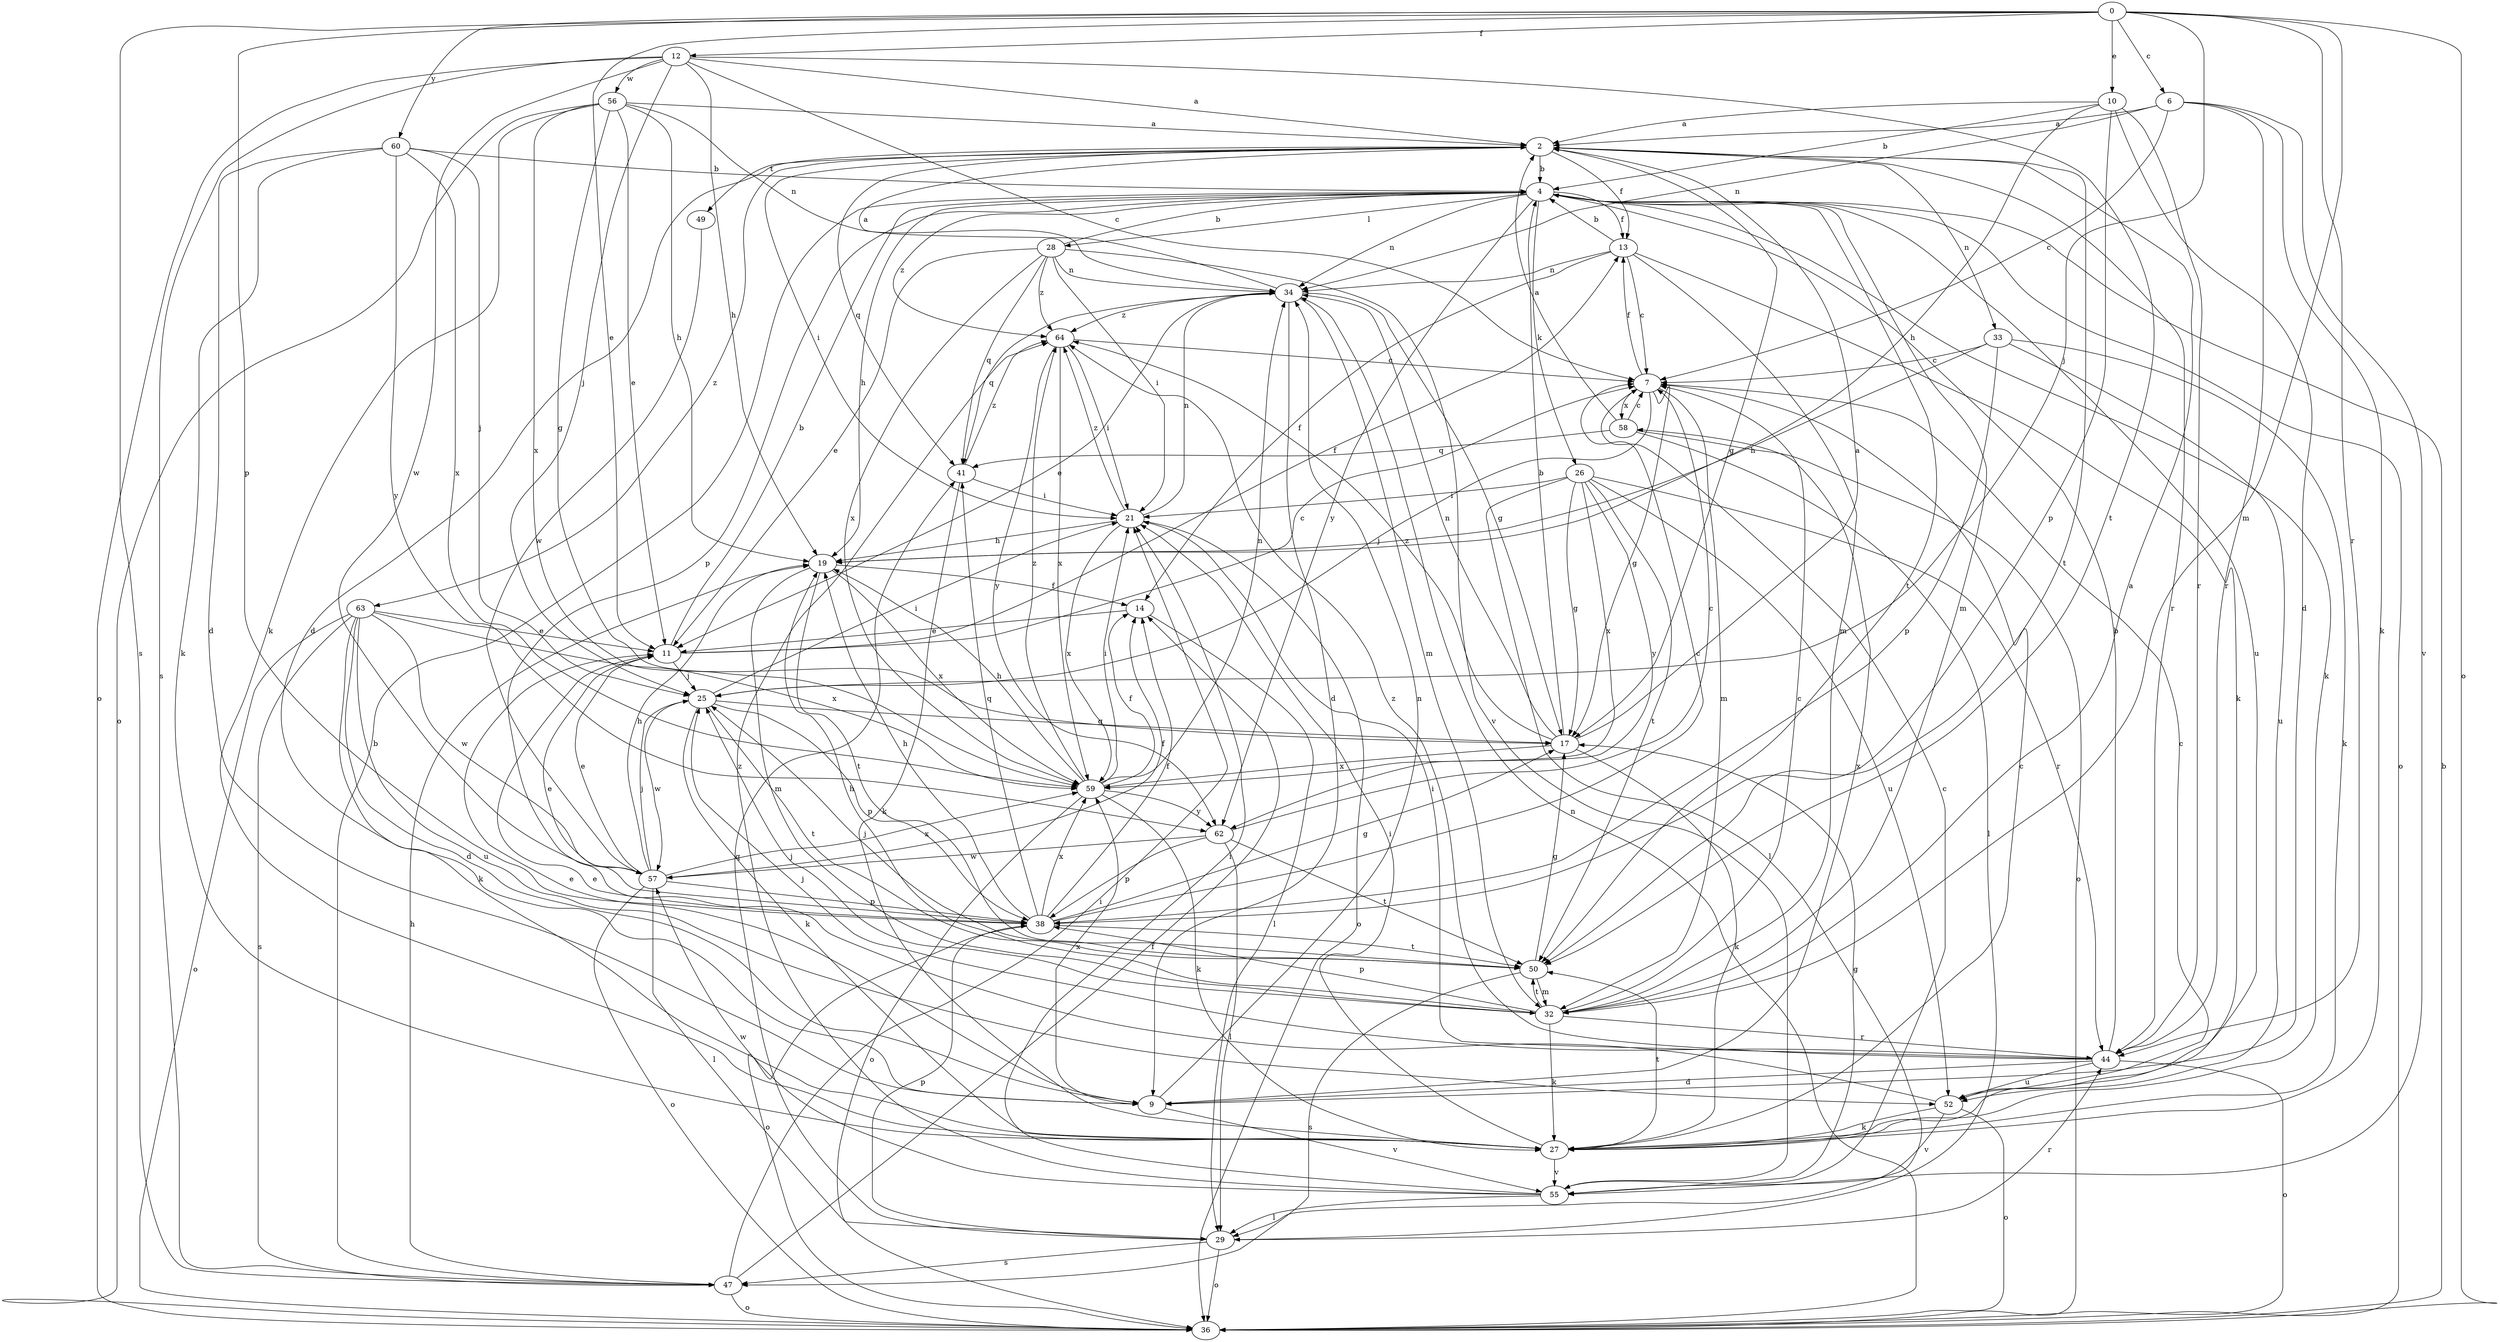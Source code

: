 strict digraph  {
0;
2;
4;
6;
7;
9;
10;
11;
12;
13;
14;
17;
19;
21;
25;
26;
27;
28;
29;
32;
33;
34;
36;
38;
41;
44;
47;
49;
50;
52;
55;
56;
57;
58;
59;
60;
62;
63;
64;
0 -> 6  [label=c];
0 -> 10  [label=e];
0 -> 11  [label=e];
0 -> 12  [label=f];
0 -> 25  [label=j];
0 -> 32  [label=m];
0 -> 36  [label=o];
0 -> 38  [label=p];
0 -> 44  [label=r];
0 -> 47  [label=s];
0 -> 60  [label=y];
2 -> 4  [label=b];
2 -> 9  [label=d];
2 -> 13  [label=f];
2 -> 17  [label=g];
2 -> 21  [label=i];
2 -> 33  [label=n];
2 -> 41  [label=q];
2 -> 44  [label=r];
2 -> 49  [label=t];
2 -> 50  [label=t];
2 -> 63  [label=z];
4 -> 13  [label=f];
4 -> 19  [label=h];
4 -> 26  [label=k];
4 -> 27  [label=k];
4 -> 28  [label=l];
4 -> 32  [label=m];
4 -> 34  [label=n];
4 -> 36  [label=o];
4 -> 38  [label=p];
4 -> 50  [label=t];
4 -> 52  [label=u];
4 -> 62  [label=y];
4 -> 64  [label=z];
6 -> 2  [label=a];
6 -> 7  [label=c];
6 -> 27  [label=k];
6 -> 34  [label=n];
6 -> 44  [label=r];
6 -> 55  [label=v];
7 -> 13  [label=f];
7 -> 17  [label=g];
7 -> 25  [label=j];
7 -> 32  [label=m];
7 -> 58  [label=x];
9 -> 11  [label=e];
9 -> 34  [label=n];
9 -> 55  [label=v];
9 -> 58  [label=x];
9 -> 59  [label=x];
10 -> 2  [label=a];
10 -> 4  [label=b];
10 -> 9  [label=d];
10 -> 19  [label=h];
10 -> 38  [label=p];
10 -> 44  [label=r];
11 -> 4  [label=b];
11 -> 7  [label=c];
11 -> 13  [label=f];
11 -> 25  [label=j];
12 -> 2  [label=a];
12 -> 7  [label=c];
12 -> 19  [label=h];
12 -> 25  [label=j];
12 -> 36  [label=o];
12 -> 47  [label=s];
12 -> 50  [label=t];
12 -> 56  [label=w];
12 -> 57  [label=w];
13 -> 4  [label=b];
13 -> 7  [label=c];
13 -> 14  [label=f];
13 -> 27  [label=k];
13 -> 32  [label=m];
13 -> 34  [label=n];
14 -> 11  [label=e];
14 -> 29  [label=l];
17 -> 2  [label=a];
17 -> 4  [label=b];
17 -> 27  [label=k];
17 -> 34  [label=n];
17 -> 59  [label=x];
17 -> 64  [label=z];
19 -> 14  [label=f];
19 -> 32  [label=m];
19 -> 50  [label=t];
19 -> 59  [label=x];
21 -> 19  [label=h];
21 -> 34  [label=n];
21 -> 36  [label=o];
21 -> 59  [label=x];
21 -> 64  [label=z];
25 -> 17  [label=g];
25 -> 21  [label=i];
25 -> 27  [label=k];
25 -> 38  [label=p];
25 -> 50  [label=t];
25 -> 57  [label=w];
26 -> 17  [label=g];
26 -> 21  [label=i];
26 -> 29  [label=l];
26 -> 44  [label=r];
26 -> 50  [label=t];
26 -> 52  [label=u];
26 -> 59  [label=x];
26 -> 62  [label=y];
27 -> 7  [label=c];
27 -> 21  [label=i];
27 -> 50  [label=t];
27 -> 55  [label=v];
28 -> 4  [label=b];
28 -> 11  [label=e];
28 -> 21  [label=i];
28 -> 34  [label=n];
28 -> 41  [label=q];
28 -> 55  [label=v];
28 -> 59  [label=x];
28 -> 64  [label=z];
29 -> 36  [label=o];
29 -> 38  [label=p];
29 -> 41  [label=q];
29 -> 44  [label=r];
29 -> 47  [label=s];
32 -> 2  [label=a];
32 -> 7  [label=c];
32 -> 19  [label=h];
32 -> 25  [label=j];
32 -> 27  [label=k];
32 -> 38  [label=p];
32 -> 44  [label=r];
32 -> 50  [label=t];
33 -> 7  [label=c];
33 -> 19  [label=h];
33 -> 27  [label=k];
33 -> 38  [label=p];
33 -> 52  [label=u];
34 -> 2  [label=a];
34 -> 9  [label=d];
34 -> 11  [label=e];
34 -> 17  [label=g];
34 -> 32  [label=m];
34 -> 41  [label=q];
34 -> 64  [label=z];
36 -> 4  [label=b];
36 -> 34  [label=n];
38 -> 7  [label=c];
38 -> 11  [label=e];
38 -> 14  [label=f];
38 -> 17  [label=g];
38 -> 19  [label=h];
38 -> 36  [label=o];
38 -> 41  [label=q];
38 -> 50  [label=t];
38 -> 59  [label=x];
41 -> 21  [label=i];
41 -> 27  [label=k];
41 -> 64  [label=z];
44 -> 4  [label=b];
44 -> 9  [label=d];
44 -> 21  [label=i];
44 -> 25  [label=j];
44 -> 36  [label=o];
44 -> 52  [label=u];
44 -> 64  [label=z];
47 -> 4  [label=b];
47 -> 14  [label=f];
47 -> 19  [label=h];
47 -> 21  [label=i];
47 -> 36  [label=o];
49 -> 57  [label=w];
50 -> 17  [label=g];
50 -> 25  [label=j];
50 -> 32  [label=m];
50 -> 47  [label=s];
52 -> 7  [label=c];
52 -> 11  [label=e];
52 -> 27  [label=k];
52 -> 36  [label=o];
52 -> 55  [label=v];
55 -> 7  [label=c];
55 -> 17  [label=g];
55 -> 21  [label=i];
55 -> 29  [label=l];
55 -> 57  [label=w];
55 -> 64  [label=z];
56 -> 2  [label=a];
56 -> 11  [label=e];
56 -> 17  [label=g];
56 -> 19  [label=h];
56 -> 27  [label=k];
56 -> 34  [label=n];
56 -> 36  [label=o];
56 -> 59  [label=x];
57 -> 11  [label=e];
57 -> 14  [label=f];
57 -> 19  [label=h];
57 -> 25  [label=j];
57 -> 29  [label=l];
57 -> 36  [label=o];
57 -> 38  [label=p];
57 -> 59  [label=x];
58 -> 2  [label=a];
58 -> 7  [label=c];
58 -> 29  [label=l];
58 -> 36  [label=o];
58 -> 41  [label=q];
59 -> 14  [label=f];
59 -> 19  [label=h];
59 -> 21  [label=i];
59 -> 27  [label=k];
59 -> 34  [label=n];
59 -> 36  [label=o];
59 -> 62  [label=y];
59 -> 64  [label=z];
60 -> 4  [label=b];
60 -> 9  [label=d];
60 -> 25  [label=j];
60 -> 27  [label=k];
60 -> 59  [label=x];
60 -> 62  [label=y];
62 -> 7  [label=c];
62 -> 29  [label=l];
62 -> 38  [label=p];
62 -> 50  [label=t];
62 -> 57  [label=w];
63 -> 9  [label=d];
63 -> 11  [label=e];
63 -> 27  [label=k];
63 -> 36  [label=o];
63 -> 47  [label=s];
63 -> 52  [label=u];
63 -> 57  [label=w];
63 -> 59  [label=x];
64 -> 7  [label=c];
64 -> 21  [label=i];
64 -> 59  [label=x];
64 -> 62  [label=y];
}
